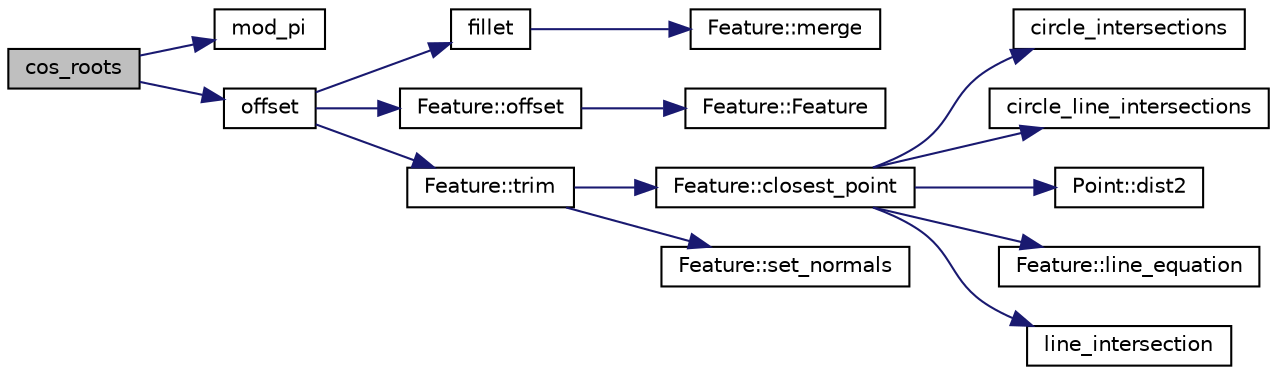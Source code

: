 digraph "cos_roots"
{
 // LATEX_PDF_SIZE
  edge [fontname="Helvetica",fontsize="10",labelfontname="Helvetica",labelfontsize="10"];
  node [fontname="Helvetica",fontsize="10",shape=record];
  rankdir="LR";
  Node1 [label="cos_roots",height=0.2,width=0.4,color="black", fillcolor="grey75", style="filled", fontcolor="black",tooltip=" "];
  Node1 -> Node2 [color="midnightblue",fontsize="10",style="solid",fontname="Helvetica"];
  Node2 [label="mod_pi",height=0.2,width=0.4,color="black", fillcolor="white", style="filled",URL="$d6/d39/cs_8_c.html#acbffffcb40f86b2239411252d8d40ff5",tooltip=" "];
  Node1 -> Node3 [color="midnightblue",fontsize="10",style="solid",fontname="Helvetica"];
  Node3 [label="offset",height=0.2,width=0.4,color="black", fillcolor="white", style="filled",URL="$d6/d39/cs_8_c.html#afe6a0b2b5c48ece31d590b7be4baea19",tooltip=" "];
  Node3 -> Node4 [color="midnightblue",fontsize="10",style="solid",fontname="Helvetica"];
  Node4 [label="fillet",height=0.2,width=0.4,color="black", fillcolor="white", style="filled",URL="$d6/d39/cs_8_c.html#adb00754a9fbab9860cade2a0d4ee0e01",tooltip=" "];
  Node4 -> Node5 [color="midnightblue",fontsize="10",style="solid",fontname="Helvetica"];
  Node5 [label="Feature::merge",height=0.2,width=0.4,color="black", fillcolor="white", style="filled",URL="$d7/d76/class_feature.html#afc47c80034e1d75a3b4983d3d1037b44",tooltip=" "];
  Node3 -> Node6 [color="midnightblue",fontsize="10",style="solid",fontname="Helvetica"];
  Node6 [label="Feature::offset",height=0.2,width=0.4,color="black", fillcolor="white", style="filled",URL="$d7/d76/class_feature.html#aebb64c6e0c73c0ff323680bbe1501c60",tooltip=" "];
  Node6 -> Node7 [color="midnightblue",fontsize="10",style="solid",fontname="Helvetica"];
  Node7 [label="Feature::Feature",height=0.2,width=0.4,color="black", fillcolor="white", style="filled",URL="$d7/d76/class_feature.html#a06d191f6daea88e0029440a2137f2e07",tooltip=" "];
  Node3 -> Node8 [color="midnightblue",fontsize="10",style="solid",fontname="Helvetica"];
  Node8 [label="Feature::trim",height=0.2,width=0.4,color="black", fillcolor="white", style="filled",URL="$d7/d76/class_feature.html#a584e1d8198b9f25caaa8c08e5ea703ce",tooltip=" "];
  Node8 -> Node9 [color="midnightblue",fontsize="10",style="solid",fontname="Helvetica"];
  Node9 [label="Feature::closest_point",height=0.2,width=0.4,color="black", fillcolor="white", style="filled",URL="$d7/d76/class_feature.html#a77316583a155fd946ceec9eb1399f72f",tooltip=" "];
  Node9 -> Node10 [color="midnightblue",fontsize="10",style="solid",fontname="Helvetica"];
  Node10 [label="circle_intersections",height=0.2,width=0.4,color="black", fillcolor="white", style="filled",URL="$d0/d11/arrange_8_c.html#a043ee172acd7f5a71489cdc610bdc0b4",tooltip=" "];
  Node9 -> Node11 [color="midnightblue",fontsize="10",style="solid",fontname="Helvetica"];
  Node11 [label="circle_line_intersections",height=0.2,width=0.4,color="black", fillcolor="white", style="filled",URL="$d0/d11/arrange_8_c.html#ace0a3ae8d5ecbd78b3f0172f004f0a9f",tooltip=" "];
  Node9 -> Node12 [color="midnightblue",fontsize="10",style="solid",fontname="Helvetica"];
  Node12 [label="Point::dist2",height=0.2,width=0.4,color="black", fillcolor="white", style="filled",URL="$d0/d69/class_point.html#af0d38b672cdc96e6046c048db1e1f7ed",tooltip=" "];
  Node9 -> Node13 [color="midnightblue",fontsize="10",style="solid",fontname="Helvetica"];
  Node13 [label="Feature::line_equation",height=0.2,width=0.4,color="black", fillcolor="white", style="filled",URL="$d7/d76/class_feature.html#acb1e9d500c75d6ac02b18e2ea5b07806",tooltip=" "];
  Node9 -> Node14 [color="midnightblue",fontsize="10",style="solid",fontname="Helvetica"];
  Node14 [label="line_intersection",height=0.2,width=0.4,color="black", fillcolor="white", style="filled",URL="$d0/d11/arrange_8_c.html#a62c6d133cf66d38e3d773f3aa4f0c2da",tooltip=" "];
  Node8 -> Node15 [color="midnightblue",fontsize="10",style="solid",fontname="Helvetica"];
  Node15 [label="Feature::set_normals",height=0.2,width=0.4,color="black", fillcolor="white", style="filled",URL="$d7/d76/class_feature.html#a251ab69c4c4bd652917bf64c0f5c70f4",tooltip=" "];
}
